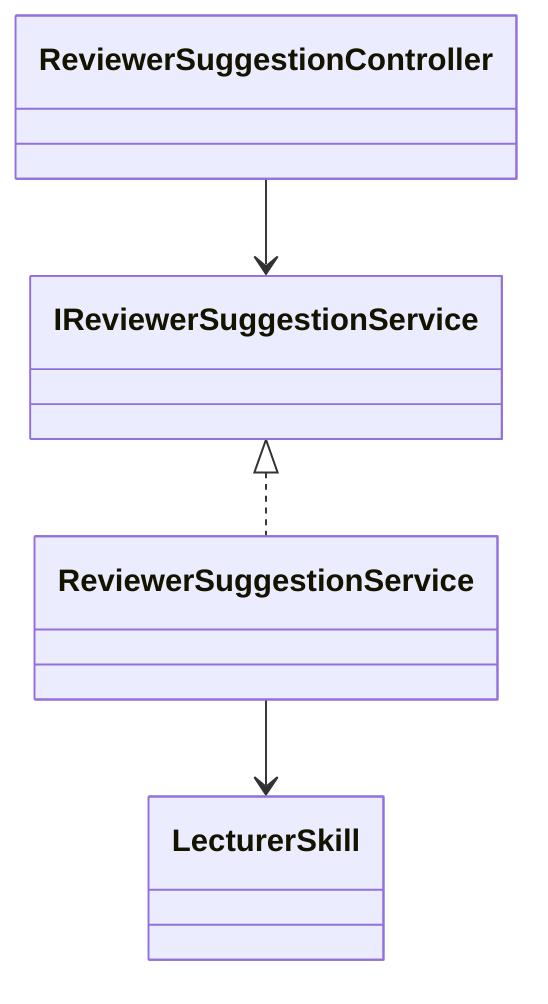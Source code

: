 classDiagram
    class ReviewerSuggestionController
    class IReviewerSuggestionService
    class ReviewerSuggestionService
    class LecturerSkill

    ReviewerSuggestionController --> IReviewerSuggestionService
    IReviewerSuggestionService <|.. ReviewerSuggestionService
    ReviewerSuggestionService --> LecturerSkill